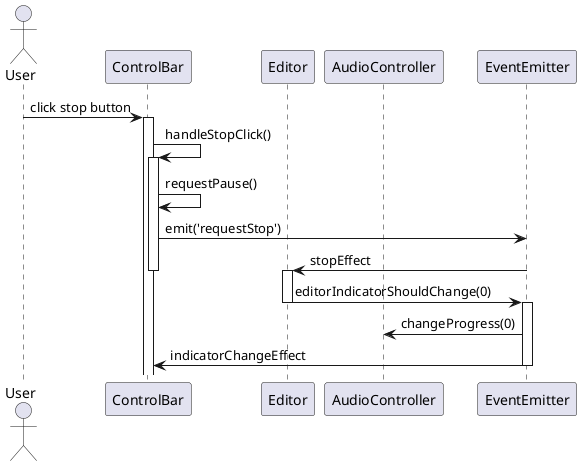 @startuml
actor User

participant EventEmitter order 30

User -> ControlBar: click stop button
activate ControlBar
ControlBar -> ControlBar: handleStopClick()
activate ControlBar
ControlBar -> ControlBar: requestPause()
ControlBar -> EventEmitter: emit('requestStop')
EventEmitter -> Editor: stopEffect
deactivate ControlBar
activate Editor
Editor -> EventEmitter: editorIndicatorShouldChange(0)
deactivate Editor
activate EventEmitter
EventEmitter -> AudioController: changeProgress(0)
EventEmitter -> ControlBar: indicatorChangeEffect
deactivate EventEmitter

@enduml
